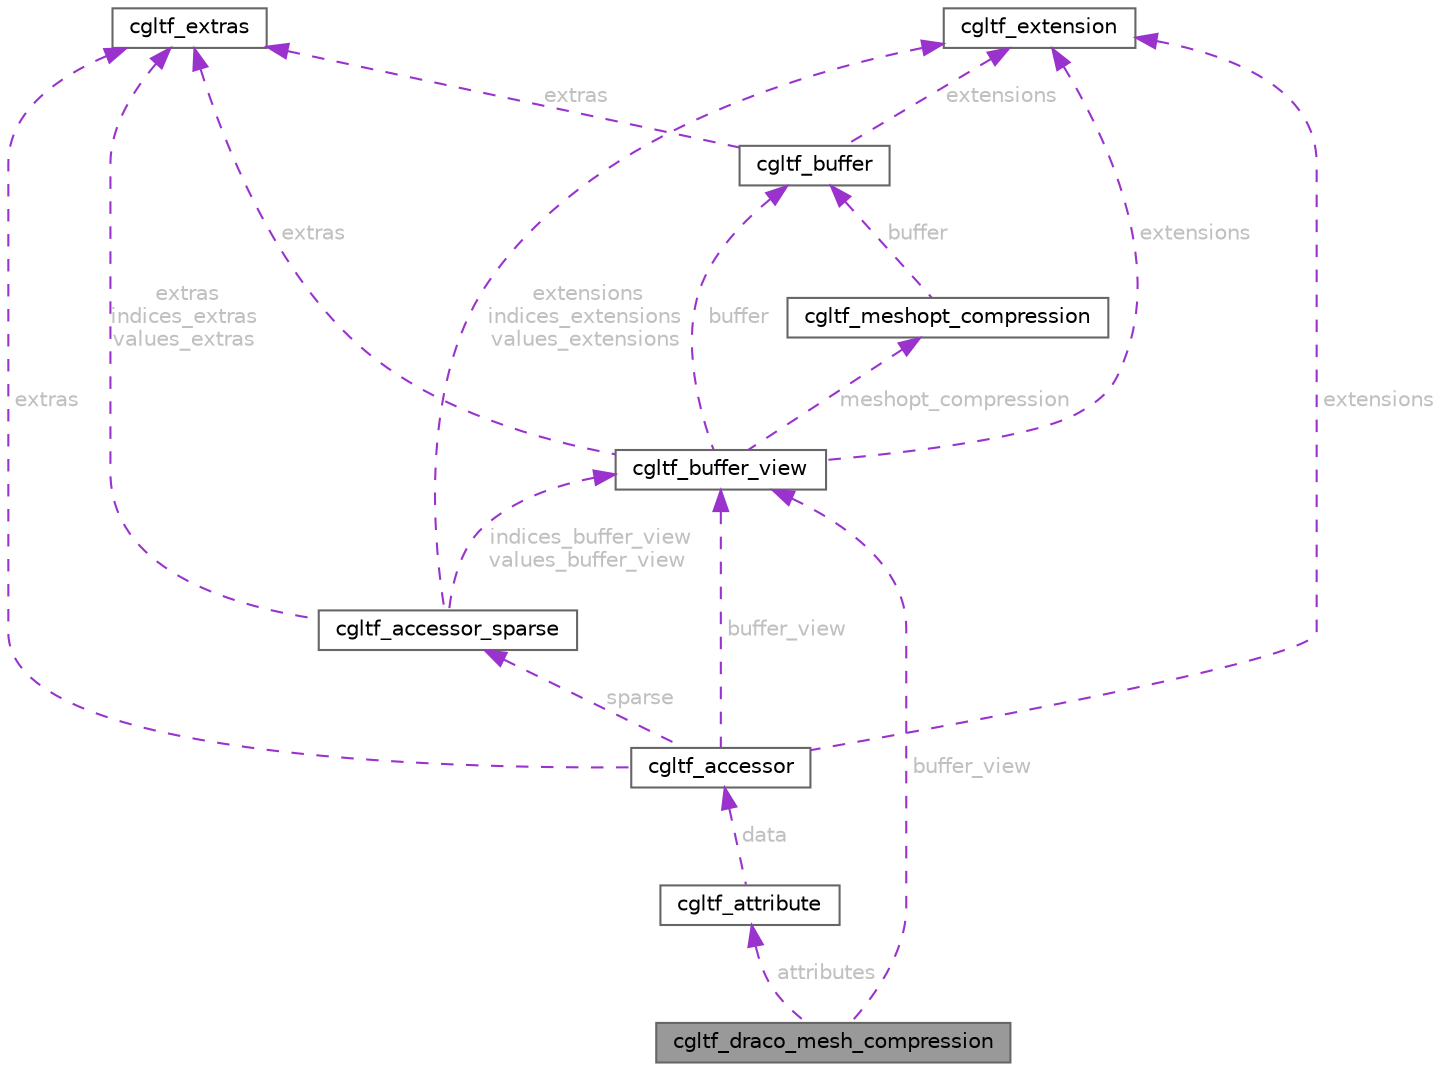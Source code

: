 digraph "cgltf_draco_mesh_compression"
{
 // LATEX_PDF_SIZE
  bgcolor="transparent";
  edge [fontname=Helvetica,fontsize=10,labelfontname=Helvetica,labelfontsize=10];
  node [fontname=Helvetica,fontsize=10,shape=box,height=0.2,width=0.4];
  Node1 [id="Node000001",label="cgltf_draco_mesh_compression",height=0.2,width=0.4,color="gray40", fillcolor="grey60", style="filled", fontcolor="black",tooltip=" "];
  Node2 -> Node1 [id="edge1_Node000001_Node000002",dir="back",color="darkorchid3",style="dashed",tooltip=" ",label=" buffer_view",fontcolor="grey" ];
  Node2 [id="Node000002",label="cgltf_buffer_view",height=0.2,width=0.4,color="gray40", fillcolor="white", style="filled",URL="$structcgltf__buffer__view.html",tooltip=" "];
  Node3 -> Node2 [id="edge2_Node000002_Node000003",dir="back",color="darkorchid3",style="dashed",tooltip=" ",label=" buffer",fontcolor="grey" ];
  Node3 [id="Node000003",label="cgltf_buffer",height=0.2,width=0.4,color="gray40", fillcolor="white", style="filled",URL="$structcgltf__buffer.html",tooltip=" "];
  Node4 -> Node3 [id="edge3_Node000003_Node000004",dir="back",color="darkorchid3",style="dashed",tooltip=" ",label=" extras",fontcolor="grey" ];
  Node4 [id="Node000004",label="cgltf_extras",height=0.2,width=0.4,color="gray40", fillcolor="white", style="filled",URL="$structcgltf__extras.html",tooltip=" "];
  Node5 -> Node3 [id="edge4_Node000003_Node000005",dir="back",color="darkorchid3",style="dashed",tooltip=" ",label=" extensions",fontcolor="grey" ];
  Node5 [id="Node000005",label="cgltf_extension",height=0.2,width=0.4,color="gray40", fillcolor="white", style="filled",URL="$structcgltf__extension.html",tooltip=" "];
  Node6 -> Node2 [id="edge5_Node000002_Node000006",dir="back",color="darkorchid3",style="dashed",tooltip=" ",label=" meshopt_compression",fontcolor="grey" ];
  Node6 [id="Node000006",label="cgltf_meshopt_compression",height=0.2,width=0.4,color="gray40", fillcolor="white", style="filled",URL="$structcgltf__meshopt__compression.html",tooltip=" "];
  Node3 -> Node6 [id="edge6_Node000006_Node000003",dir="back",color="darkorchid3",style="dashed",tooltip=" ",label=" buffer",fontcolor="grey" ];
  Node4 -> Node2 [id="edge7_Node000002_Node000004",dir="back",color="darkorchid3",style="dashed",tooltip=" ",label=" extras",fontcolor="grey" ];
  Node5 -> Node2 [id="edge8_Node000002_Node000005",dir="back",color="darkorchid3",style="dashed",tooltip=" ",label=" extensions",fontcolor="grey" ];
  Node7 -> Node1 [id="edge9_Node000001_Node000007",dir="back",color="darkorchid3",style="dashed",tooltip=" ",label=" attributes",fontcolor="grey" ];
  Node7 [id="Node000007",label="cgltf_attribute",height=0.2,width=0.4,color="gray40", fillcolor="white", style="filled",URL="$structcgltf__attribute.html",tooltip=" "];
  Node8 -> Node7 [id="edge10_Node000007_Node000008",dir="back",color="darkorchid3",style="dashed",tooltip=" ",label=" data",fontcolor="grey" ];
  Node8 [id="Node000008",label="cgltf_accessor",height=0.2,width=0.4,color="gray40", fillcolor="white", style="filled",URL="$structcgltf__accessor.html",tooltip=" "];
  Node2 -> Node8 [id="edge11_Node000008_Node000002",dir="back",color="darkorchid3",style="dashed",tooltip=" ",label=" buffer_view",fontcolor="grey" ];
  Node9 -> Node8 [id="edge12_Node000008_Node000009",dir="back",color="darkorchid3",style="dashed",tooltip=" ",label=" sparse",fontcolor="grey" ];
  Node9 [id="Node000009",label="cgltf_accessor_sparse",height=0.2,width=0.4,color="gray40", fillcolor="white", style="filled",URL="$structcgltf__accessor__sparse.html",tooltip=" "];
  Node2 -> Node9 [id="edge13_Node000009_Node000002",dir="back",color="darkorchid3",style="dashed",tooltip=" ",label=" indices_buffer_view\nvalues_buffer_view",fontcolor="grey" ];
  Node4 -> Node9 [id="edge14_Node000009_Node000004",dir="back",color="darkorchid3",style="dashed",tooltip=" ",label=" extras\nindices_extras\nvalues_extras",fontcolor="grey" ];
  Node5 -> Node9 [id="edge15_Node000009_Node000005",dir="back",color="darkorchid3",style="dashed",tooltip=" ",label=" extensions\nindices_extensions\nvalues_extensions",fontcolor="grey" ];
  Node4 -> Node8 [id="edge16_Node000008_Node000004",dir="back",color="darkorchid3",style="dashed",tooltip=" ",label=" extras",fontcolor="grey" ];
  Node5 -> Node8 [id="edge17_Node000008_Node000005",dir="back",color="darkorchid3",style="dashed",tooltip=" ",label=" extensions",fontcolor="grey" ];
}

